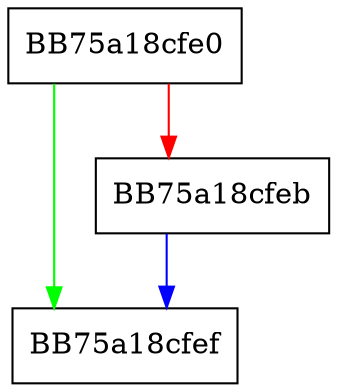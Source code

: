 digraph ContainerFile {
  node [shape="box"];
  graph [splines=ortho];
  BB75a18cfe0 -> BB75a18cfef [color="green"];
  BB75a18cfe0 -> BB75a18cfeb [color="red"];
  BB75a18cfeb -> BB75a18cfef [color="blue"];
}